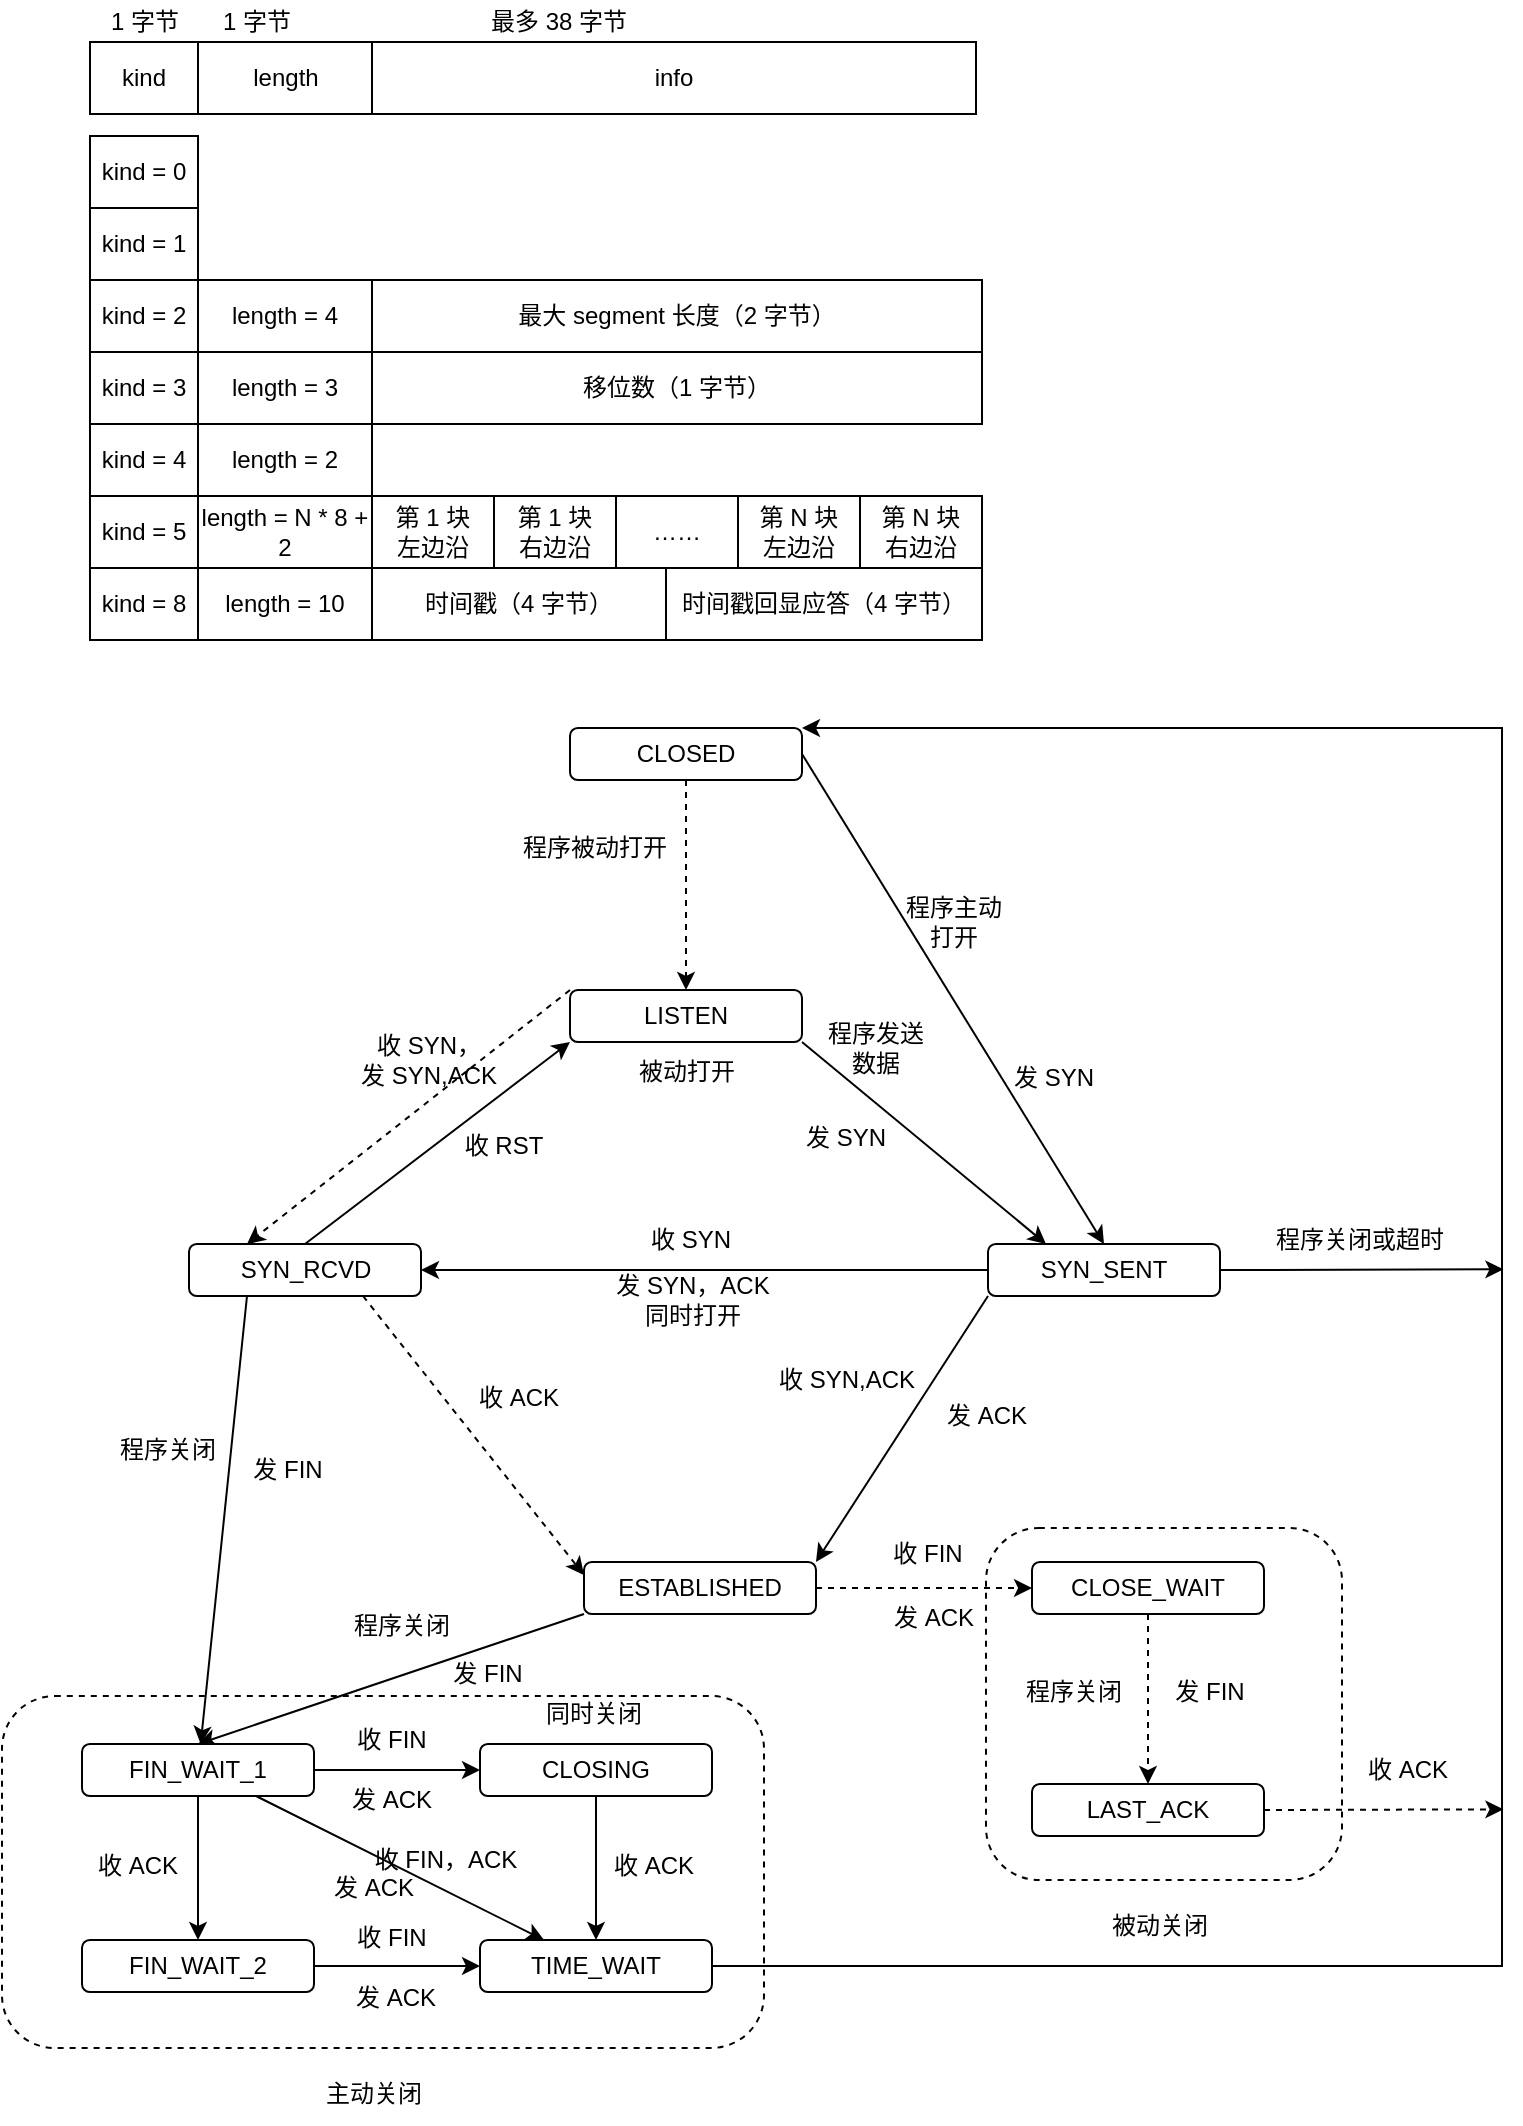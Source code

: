<mxfile version="16.4.0" type="device"><diagram id="us9ta6ewrZW4oKf-LVa1" name="第 1 页"><mxGraphModel dx="1238" dy="762" grid="0" gridSize="10" guides="1" tooltips="1" connect="1" arrows="1" fold="1" page="1" pageScale="1" pageWidth="827" pageHeight="1169" math="0" shadow="0"><root><mxCell id="0"/><mxCell id="1" parent="0"/><mxCell id="0qwEet7jUECb7b2UpHcd-112" value="" style="rounded=1;whiteSpace=wrap;html=1;dashed=1;" vertex="1" parent="1"><mxGeometry x="521" y="791" width="178" height="176" as="geometry"/></mxCell><mxCell id="0qwEet7jUECb7b2UpHcd-110" value="" style="rounded=1;whiteSpace=wrap;html=1;dashed=1;" vertex="1" parent="1"><mxGeometry x="29" y="875" width="381" height="176" as="geometry"/></mxCell><mxCell id="0qwEet7jUECb7b2UpHcd-1" value="kind" style="rounded=0;whiteSpace=wrap;html=1;" vertex="1" parent="1"><mxGeometry x="73" y="48" width="54" height="36" as="geometry"/></mxCell><mxCell id="0qwEet7jUECb7b2UpHcd-2" value="length" style="rounded=0;whiteSpace=wrap;html=1;" vertex="1" parent="1"><mxGeometry x="127" y="48" width="88" height="36" as="geometry"/></mxCell><mxCell id="0qwEet7jUECb7b2UpHcd-3" value="info" style="rounded=0;whiteSpace=wrap;html=1;" vertex="1" parent="1"><mxGeometry x="214" y="48" width="302" height="36" as="geometry"/></mxCell><mxCell id="0qwEet7jUECb7b2UpHcd-4" value="1 字节" style="text;html=1;strokeColor=none;fillColor=none;align=center;verticalAlign=middle;whiteSpace=wrap;rounded=0;" vertex="1" parent="1"><mxGeometry x="77.5" y="27" width="45" height="21" as="geometry"/></mxCell><mxCell id="0qwEet7jUECb7b2UpHcd-5" value="1 字节" style="text;html=1;strokeColor=none;fillColor=none;align=center;verticalAlign=middle;whiteSpace=wrap;rounded=0;" vertex="1" parent="1"><mxGeometry x="133.5" y="27" width="45" height="21" as="geometry"/></mxCell><mxCell id="0qwEet7jUECb7b2UpHcd-6" value="最多 38 字节" style="text;html=1;strokeColor=none;fillColor=none;align=center;verticalAlign=middle;whiteSpace=wrap;rounded=0;" vertex="1" parent="1"><mxGeometry x="268" y="27" width="79" height="21" as="geometry"/></mxCell><mxCell id="0qwEet7jUECb7b2UpHcd-7" value="kind = 1" style="rounded=0;whiteSpace=wrap;html=1;" vertex="1" parent="1"><mxGeometry x="73" y="131" width="54" height="36" as="geometry"/></mxCell><mxCell id="0qwEet7jUECb7b2UpHcd-13" value="kind = 2" style="rounded=0;whiteSpace=wrap;html=1;" vertex="1" parent="1"><mxGeometry x="73" y="167" width="54" height="36" as="geometry"/></mxCell><mxCell id="0qwEet7jUECb7b2UpHcd-14" value="length = 4" style="rounded=0;whiteSpace=wrap;html=1;" vertex="1" parent="1"><mxGeometry x="127" y="167" width="87" height="36" as="geometry"/></mxCell><mxCell id="0qwEet7jUECb7b2UpHcd-16" value="kind = 3" style="rounded=0;whiteSpace=wrap;html=1;" vertex="1" parent="1"><mxGeometry x="73" y="203" width="54" height="36" as="geometry"/></mxCell><mxCell id="0qwEet7jUECb7b2UpHcd-17" value="length = 3" style="rounded=0;whiteSpace=wrap;html=1;" vertex="1" parent="1"><mxGeometry x="127" y="203" width="87" height="36" as="geometry"/></mxCell><mxCell id="0qwEet7jUECb7b2UpHcd-19" value="kind = 4" style="rounded=0;whiteSpace=wrap;html=1;" vertex="1" parent="1"><mxGeometry x="73" y="239" width="54" height="36" as="geometry"/></mxCell><mxCell id="0qwEet7jUECb7b2UpHcd-20" value="length = 2" style="rounded=0;whiteSpace=wrap;html=1;" vertex="1" parent="1"><mxGeometry x="127" y="239" width="87" height="36" as="geometry"/></mxCell><mxCell id="0qwEet7jUECb7b2UpHcd-22" value="kind = 5" style="rounded=0;whiteSpace=wrap;html=1;" vertex="1" parent="1"><mxGeometry x="73" y="275" width="54" height="36" as="geometry"/></mxCell><mxCell id="0qwEet7jUECb7b2UpHcd-23" value="length = N * 8 + 2" style="rounded=0;whiteSpace=wrap;html=1;" vertex="1" parent="1"><mxGeometry x="127" y="275" width="87" height="36" as="geometry"/></mxCell><mxCell id="0qwEet7jUECb7b2UpHcd-25" value="kind = 8" style="rounded=0;whiteSpace=wrap;html=1;" vertex="1" parent="1"><mxGeometry x="73" y="311" width="54" height="36" as="geometry"/></mxCell><mxCell id="0qwEet7jUECb7b2UpHcd-26" value="length = 10" style="rounded=0;whiteSpace=wrap;html=1;" vertex="1" parent="1"><mxGeometry x="127" y="311" width="87" height="36" as="geometry"/></mxCell><mxCell id="0qwEet7jUECb7b2UpHcd-32" value="最大 segment 长度（2 字节）" style="rounded=0;whiteSpace=wrap;html=1;" vertex="1" parent="1"><mxGeometry x="214" y="167" width="305" height="36" as="geometry"/></mxCell><mxCell id="0qwEet7jUECb7b2UpHcd-33" value="移位数（1 字节）" style="rounded=0;whiteSpace=wrap;html=1;" vertex="1" parent="1"><mxGeometry x="214" y="203" width="305" height="36" as="geometry"/></mxCell><mxCell id="0qwEet7jUECb7b2UpHcd-34" value="第 1 块&lt;br&gt;左边沿" style="rounded=0;whiteSpace=wrap;html=1;" vertex="1" parent="1"><mxGeometry x="214" y="275" width="61" height="36" as="geometry"/></mxCell><mxCell id="0qwEet7jUECb7b2UpHcd-35" value="第 1 块&lt;br&gt;右边沿" style="rounded=0;whiteSpace=wrap;html=1;" vertex="1" parent="1"><mxGeometry x="275" y="275" width="61" height="36" as="geometry"/></mxCell><mxCell id="0qwEet7jUECb7b2UpHcd-36" value="……" style="rounded=0;whiteSpace=wrap;html=1;" vertex="1" parent="1"><mxGeometry x="336" y="275" width="61" height="36" as="geometry"/></mxCell><mxCell id="0qwEet7jUECb7b2UpHcd-37" value="第 N 块&lt;br&gt;左边沿" style="rounded=0;whiteSpace=wrap;html=1;" vertex="1" parent="1"><mxGeometry x="397" y="275" width="61" height="36" as="geometry"/></mxCell><mxCell id="0qwEet7jUECb7b2UpHcd-38" value="第 N 块&lt;br&gt;右边沿" style="rounded=0;whiteSpace=wrap;html=1;" vertex="1" parent="1"><mxGeometry x="458" y="275" width="61" height="36" as="geometry"/></mxCell><mxCell id="0qwEet7jUECb7b2UpHcd-39" value="kind = 0" style="rounded=0;whiteSpace=wrap;html=1;" vertex="1" parent="1"><mxGeometry x="73" y="95" width="54" height="36" as="geometry"/></mxCell><mxCell id="0qwEet7jUECb7b2UpHcd-40" value="时间戳（4 字节）" style="rounded=0;whiteSpace=wrap;html=1;" vertex="1" parent="1"><mxGeometry x="214" y="311" width="147" height="36" as="geometry"/></mxCell><mxCell id="0qwEet7jUECb7b2UpHcd-41" value="时间戳回显应答（4 字节）" style="rounded=0;whiteSpace=wrap;html=1;" vertex="1" parent="1"><mxGeometry x="361" y="311" width="158" height="36" as="geometry"/></mxCell><mxCell id="0qwEet7jUECb7b2UpHcd-53" style="edgeStyle=none;rounded=0;orthogonalLoop=1;jettySize=auto;html=1;exitX=1;exitY=0.5;exitDx=0;exitDy=0;entryX=0.5;entryY=0;entryDx=0;entryDy=0;" edge="1" parent="1" source="0qwEet7jUECb7b2UpHcd-42" target="0qwEet7jUECb7b2UpHcd-52"><mxGeometry relative="1" as="geometry"/></mxCell><mxCell id="0qwEet7jUECb7b2UpHcd-114" style="edgeStyle=none;rounded=0;orthogonalLoop=1;jettySize=auto;html=1;exitX=0.5;exitY=1;exitDx=0;exitDy=0;dashed=1;" edge="1" parent="1" source="0qwEet7jUECb7b2UpHcd-42" target="0qwEet7jUECb7b2UpHcd-43"><mxGeometry relative="1" as="geometry"/></mxCell><mxCell id="0qwEet7jUECb7b2UpHcd-42" value="CLOSED" style="rounded=1;whiteSpace=wrap;html=1;" vertex="1" parent="1"><mxGeometry x="313" y="391" width="116" height="26" as="geometry"/></mxCell><mxCell id="0qwEet7jUECb7b2UpHcd-50" style="edgeStyle=none;rounded=0;orthogonalLoop=1;jettySize=auto;html=1;exitX=0;exitY=0;exitDx=0;exitDy=0;entryX=0.25;entryY=0;entryDx=0;entryDy=0;dashed=1;" edge="1" parent="1" source="0qwEet7jUECb7b2UpHcd-43" target="0qwEet7jUECb7b2UpHcd-47"><mxGeometry relative="1" as="geometry"/></mxCell><mxCell id="0qwEet7jUECb7b2UpHcd-59" style="edgeStyle=none;rounded=0;orthogonalLoop=1;jettySize=auto;html=1;exitX=1;exitY=1;exitDx=0;exitDy=0;entryX=0.25;entryY=0;entryDx=0;entryDy=0;" edge="1" parent="1" source="0qwEet7jUECb7b2UpHcd-43" target="0qwEet7jUECb7b2UpHcd-52"><mxGeometry relative="1" as="geometry"/></mxCell><mxCell id="0qwEet7jUECb7b2UpHcd-43" value="LISTEN" style="rounded=1;whiteSpace=wrap;html=1;" vertex="1" parent="1"><mxGeometry x="313" y="522" width="116" height="26" as="geometry"/></mxCell><mxCell id="0qwEet7jUECb7b2UpHcd-46" value="被动打开" style="text;html=1;strokeColor=none;fillColor=none;align=center;verticalAlign=middle;whiteSpace=wrap;rounded=0;" vertex="1" parent="1"><mxGeometry x="327.5" y="548" width="87" height="30" as="geometry"/></mxCell><mxCell id="0qwEet7jUECb7b2UpHcd-48" style="rounded=0;orthogonalLoop=1;jettySize=auto;html=1;exitX=0.5;exitY=0;exitDx=0;exitDy=0;entryX=0;entryY=1;entryDx=0;entryDy=0;" edge="1" parent="1" source="0qwEet7jUECb7b2UpHcd-47" target="0qwEet7jUECb7b2UpHcd-43"><mxGeometry relative="1" as="geometry"/></mxCell><mxCell id="0qwEet7jUECb7b2UpHcd-73" style="edgeStyle=none;rounded=0;orthogonalLoop=1;jettySize=auto;html=1;exitX=0.75;exitY=1;exitDx=0;exitDy=0;entryX=0;entryY=0.25;entryDx=0;entryDy=0;dashed=1;" edge="1" parent="1" source="0qwEet7jUECb7b2UpHcd-47" target="0qwEet7jUECb7b2UpHcd-72"><mxGeometry relative="1" as="geometry"/></mxCell><mxCell id="0qwEet7jUECb7b2UpHcd-107" style="edgeStyle=none;rounded=0;orthogonalLoop=1;jettySize=auto;html=1;exitX=0.25;exitY=1;exitDx=0;exitDy=0;" edge="1" parent="1" source="0qwEet7jUECb7b2UpHcd-47" target="0qwEet7jUECb7b2UpHcd-86"><mxGeometry relative="1" as="geometry"/></mxCell><mxCell id="0qwEet7jUECb7b2UpHcd-47" value="SYN_RCVD" style="rounded=1;whiteSpace=wrap;html=1;" vertex="1" parent="1"><mxGeometry x="122.5" y="649" width="116" height="26" as="geometry"/></mxCell><mxCell id="0qwEet7jUECb7b2UpHcd-49" value="收 RST" style="text;html=1;strokeColor=none;fillColor=none;align=center;verticalAlign=middle;whiteSpace=wrap;rounded=0;" vertex="1" parent="1"><mxGeometry x="249.5" y="585" width="60" height="30" as="geometry"/></mxCell><mxCell id="0qwEet7jUECb7b2UpHcd-51" value="收 SYN，&lt;br&gt;发 SYN,ACK" style="text;html=1;strokeColor=none;fillColor=none;align=center;verticalAlign=middle;whiteSpace=wrap;rounded=0;" vertex="1" parent="1"><mxGeometry x="202" y="542" width="81" height="30" as="geometry"/></mxCell><mxCell id="0qwEet7jUECb7b2UpHcd-69" style="edgeStyle=none;rounded=0;orthogonalLoop=1;jettySize=auto;html=1;exitX=0;exitY=0.5;exitDx=0;exitDy=0;entryX=1;entryY=0.5;entryDx=0;entryDy=0;" edge="1" parent="1" source="0qwEet7jUECb7b2UpHcd-52" target="0qwEet7jUECb7b2UpHcd-47"><mxGeometry relative="1" as="geometry"/></mxCell><mxCell id="0qwEet7jUECb7b2UpHcd-75" style="edgeStyle=none;rounded=0;orthogonalLoop=1;jettySize=auto;html=1;exitX=0;exitY=1;exitDx=0;exitDy=0;entryX=1;entryY=0;entryDx=0;entryDy=0;" edge="1" parent="1" source="0qwEet7jUECb7b2UpHcd-52" target="0qwEet7jUECb7b2UpHcd-72"><mxGeometry relative="1" as="geometry"/></mxCell><mxCell id="0qwEet7jUECb7b2UpHcd-119" style="edgeStyle=none;rounded=0;orthogonalLoop=1;jettySize=auto;html=1;exitX=1;exitY=0.5;exitDx=0;exitDy=0;" edge="1" parent="1" source="0qwEet7jUECb7b2UpHcd-52"><mxGeometry relative="1" as="geometry"><mxPoint x="779.702" y="661.667" as="targetPoint"/></mxGeometry></mxCell><mxCell id="0qwEet7jUECb7b2UpHcd-52" value="SYN_SENT" style="rounded=1;whiteSpace=wrap;html=1;" vertex="1" parent="1"><mxGeometry x="522" y="649" width="116" height="26" as="geometry"/></mxCell><mxCell id="0qwEet7jUECb7b2UpHcd-54" value="程序主动打开" style="text;html=1;strokeColor=none;fillColor=none;align=center;verticalAlign=middle;whiteSpace=wrap;rounded=0;" vertex="1" parent="1"><mxGeometry x="475" y="473" width="60" height="30" as="geometry"/></mxCell><mxCell id="0qwEet7jUECb7b2UpHcd-55" value="发 SYN" style="text;html=1;strokeColor=none;fillColor=none;align=center;verticalAlign=middle;whiteSpace=wrap;rounded=0;" vertex="1" parent="1"><mxGeometry x="525" y="551" width="60" height="30" as="geometry"/></mxCell><mxCell id="0qwEet7jUECb7b2UpHcd-60" value="程序发送数据" style="text;html=1;strokeColor=none;fillColor=none;align=center;verticalAlign=middle;whiteSpace=wrap;rounded=0;" vertex="1" parent="1"><mxGeometry x="436" y="536" width="60" height="30" as="geometry"/></mxCell><mxCell id="0qwEet7jUECb7b2UpHcd-62" value="发 SYN" style="text;html=1;strokeColor=none;fillColor=none;align=center;verticalAlign=middle;whiteSpace=wrap;rounded=0;" vertex="1" parent="1"><mxGeometry x="421" y="581" width="60" height="30" as="geometry"/></mxCell><mxCell id="0qwEet7jUECb7b2UpHcd-45" value="程序被动打开" style="text;html=1;strokeColor=none;fillColor=none;align=center;verticalAlign=middle;whiteSpace=wrap;rounded=0;" vertex="1" parent="1"><mxGeometry x="281.5" y="436" width="87" height="30" as="geometry"/></mxCell><mxCell id="0qwEet7jUECb7b2UpHcd-70" value="收 SYN" style="text;html=1;strokeColor=none;fillColor=none;align=center;verticalAlign=middle;whiteSpace=wrap;rounded=0;" vertex="1" parent="1"><mxGeometry x="336" y="632" width="75" height="30" as="geometry"/></mxCell><mxCell id="0qwEet7jUECb7b2UpHcd-71" value="发 SYN，ACK&lt;br&gt;同时打开" style="text;html=1;strokeColor=none;fillColor=none;align=center;verticalAlign=middle;whiteSpace=wrap;rounded=0;" vertex="1" parent="1"><mxGeometry x="295" y="662" width="159" height="30" as="geometry"/></mxCell><mxCell id="0qwEet7jUECb7b2UpHcd-80" style="edgeStyle=none;rounded=0;orthogonalLoop=1;jettySize=auto;html=1;exitX=1;exitY=0.5;exitDx=0;exitDy=0;entryX=0;entryY=0.5;entryDx=0;entryDy=0;dashed=1;" edge="1" parent="1" source="0qwEet7jUECb7b2UpHcd-72" target="0qwEet7jUECb7b2UpHcd-78"><mxGeometry relative="1" as="geometry"/></mxCell><mxCell id="0qwEet7jUECb7b2UpHcd-104" style="edgeStyle=none;rounded=0;orthogonalLoop=1;jettySize=auto;html=1;exitX=0;exitY=1;exitDx=0;exitDy=0;entryX=0.5;entryY=0;entryDx=0;entryDy=0;" edge="1" parent="1" source="0qwEet7jUECb7b2UpHcd-72" target="0qwEet7jUECb7b2UpHcd-86"><mxGeometry relative="1" as="geometry"/></mxCell><mxCell id="0qwEet7jUECb7b2UpHcd-72" value="ESTABLISHED" style="rounded=1;whiteSpace=wrap;html=1;" vertex="1" parent="1"><mxGeometry x="320" y="808" width="116" height="26" as="geometry"/></mxCell><mxCell id="0qwEet7jUECb7b2UpHcd-74" value="收 ACK" style="text;html=1;strokeColor=none;fillColor=none;align=center;verticalAlign=middle;whiteSpace=wrap;rounded=0;" vertex="1" parent="1"><mxGeometry x="249.5" y="711" width="75" height="30" as="geometry"/></mxCell><mxCell id="0qwEet7jUECb7b2UpHcd-76" value="收 SYN,ACK" style="text;html=1;strokeColor=none;fillColor=none;align=center;verticalAlign=middle;whiteSpace=wrap;rounded=0;" vertex="1" parent="1"><mxGeometry x="404.5" y="702" width="93" height="30" as="geometry"/></mxCell><mxCell id="0qwEet7jUECb7b2UpHcd-77" value="发 ACK" style="text;html=1;strokeColor=none;fillColor=none;align=center;verticalAlign=middle;whiteSpace=wrap;rounded=0;" vertex="1" parent="1"><mxGeometry x="484" y="720" width="75" height="30" as="geometry"/></mxCell><mxCell id="0qwEet7jUECb7b2UpHcd-81" style="edgeStyle=none;rounded=0;orthogonalLoop=1;jettySize=auto;html=1;exitX=0.5;exitY=1;exitDx=0;exitDy=0;entryX=0.5;entryY=0;entryDx=0;entryDy=0;dashed=1;" edge="1" parent="1" source="0qwEet7jUECb7b2UpHcd-78" target="0qwEet7jUECb7b2UpHcd-79"><mxGeometry relative="1" as="geometry"/></mxCell><mxCell id="0qwEet7jUECb7b2UpHcd-78" value="CLOSE_WAIT" style="rounded=1;whiteSpace=wrap;html=1;" vertex="1" parent="1"><mxGeometry x="544" y="808" width="116" height="26" as="geometry"/></mxCell><mxCell id="0qwEet7jUECb7b2UpHcd-117" style="edgeStyle=none;rounded=0;orthogonalLoop=1;jettySize=auto;html=1;exitX=1;exitY=0.5;exitDx=0;exitDy=0;dashed=1;" edge="1" parent="1" source="0qwEet7jUECb7b2UpHcd-79"><mxGeometry relative="1" as="geometry"><mxPoint x="779.702" y="931.667" as="targetPoint"/></mxGeometry></mxCell><mxCell id="0qwEet7jUECb7b2UpHcd-79" value="LAST_ACK" style="rounded=1;whiteSpace=wrap;html=1;" vertex="1" parent="1"><mxGeometry x="544" y="919" width="116" height="26" as="geometry"/></mxCell><mxCell id="0qwEet7jUECb7b2UpHcd-82" value="收 FIN" style="text;html=1;strokeColor=none;fillColor=none;align=center;verticalAlign=middle;whiteSpace=wrap;rounded=0;" vertex="1" parent="1"><mxGeometry x="462" y="789" width="60" height="30" as="geometry"/></mxCell><mxCell id="0qwEet7jUECb7b2UpHcd-83" value="发 ACK" style="text;html=1;strokeColor=none;fillColor=none;align=center;verticalAlign=middle;whiteSpace=wrap;rounded=0;" vertex="1" parent="1"><mxGeometry x="465" y="821" width="60" height="30" as="geometry"/></mxCell><mxCell id="0qwEet7jUECb7b2UpHcd-84" value="程序关闭" style="text;html=1;strokeColor=none;fillColor=none;align=center;verticalAlign=middle;whiteSpace=wrap;rounded=0;" vertex="1" parent="1"><mxGeometry x="535" y="858" width="60" height="30" as="geometry"/></mxCell><mxCell id="0qwEet7jUECb7b2UpHcd-85" value="发 FIN" style="text;html=1;strokeColor=none;fillColor=none;align=center;verticalAlign=middle;whiteSpace=wrap;rounded=0;" vertex="1" parent="1"><mxGeometry x="603" y="858" width="60" height="30" as="geometry"/></mxCell><mxCell id="0qwEet7jUECb7b2UpHcd-90" style="edgeStyle=none;rounded=0;orthogonalLoop=1;jettySize=auto;html=1;exitX=1;exitY=0.5;exitDx=0;exitDy=0;entryX=0;entryY=0.5;entryDx=0;entryDy=0;" edge="1" parent="1" source="0qwEet7jUECb7b2UpHcd-86" target="0qwEet7jUECb7b2UpHcd-88"><mxGeometry relative="1" as="geometry"/></mxCell><mxCell id="0qwEet7jUECb7b2UpHcd-99" style="edgeStyle=none;rounded=0;orthogonalLoop=1;jettySize=auto;html=1;exitX=0.75;exitY=1;exitDx=0;exitDy=0;" edge="1" parent="1" source="0qwEet7jUECb7b2UpHcd-86" target="0qwEet7jUECb7b2UpHcd-89"><mxGeometry relative="1" as="geometry"/></mxCell><mxCell id="0qwEet7jUECb7b2UpHcd-102" style="edgeStyle=none;rounded=0;orthogonalLoop=1;jettySize=auto;html=1;exitX=0.5;exitY=1;exitDx=0;exitDy=0;" edge="1" parent="1" source="0qwEet7jUECb7b2UpHcd-86" target="0qwEet7jUECb7b2UpHcd-87"><mxGeometry relative="1" as="geometry"/></mxCell><mxCell id="0qwEet7jUECb7b2UpHcd-86" value="FIN_WAIT_1" style="rounded=1;whiteSpace=wrap;html=1;" vertex="1" parent="1"><mxGeometry x="69" y="899" width="116" height="26" as="geometry"/></mxCell><mxCell id="0qwEet7jUECb7b2UpHcd-96" style="edgeStyle=none;rounded=0;orthogonalLoop=1;jettySize=auto;html=1;exitX=1;exitY=0.5;exitDx=0;exitDy=0;entryX=0;entryY=0.5;entryDx=0;entryDy=0;" edge="1" parent="1" source="0qwEet7jUECb7b2UpHcd-87" target="0qwEet7jUECb7b2UpHcd-89"><mxGeometry relative="1" as="geometry"/></mxCell><mxCell id="0qwEet7jUECb7b2UpHcd-87" value="FIN_WAIT_2" style="rounded=1;whiteSpace=wrap;html=1;" vertex="1" parent="1"><mxGeometry x="69" y="997" width="116" height="26" as="geometry"/></mxCell><mxCell id="0qwEet7jUECb7b2UpHcd-94" style="edgeStyle=none;rounded=0;orthogonalLoop=1;jettySize=auto;html=1;exitX=0.5;exitY=1;exitDx=0;exitDy=0;entryX=0.5;entryY=0;entryDx=0;entryDy=0;" edge="1" parent="1" source="0qwEet7jUECb7b2UpHcd-88" target="0qwEet7jUECb7b2UpHcd-89"><mxGeometry relative="1" as="geometry"/></mxCell><mxCell id="0qwEet7jUECb7b2UpHcd-88" value="CLOSING" style="rounded=1;whiteSpace=wrap;html=1;" vertex="1" parent="1"><mxGeometry x="268" y="899" width="116" height="26" as="geometry"/></mxCell><mxCell id="0qwEet7jUECb7b2UpHcd-116" style="edgeStyle=none;rounded=0;orthogonalLoop=1;jettySize=auto;html=1;exitX=1;exitY=0.5;exitDx=0;exitDy=0;entryX=1;entryY=0;entryDx=0;entryDy=0;" edge="1" parent="1" source="0qwEet7jUECb7b2UpHcd-89" target="0qwEet7jUECb7b2UpHcd-42"><mxGeometry relative="1" as="geometry"><Array as="points"><mxPoint x="779" y="1010"/><mxPoint x="779" y="391"/></Array></mxGeometry></mxCell><mxCell id="0qwEet7jUECb7b2UpHcd-89" value="TIME_WAIT" style="rounded=1;whiteSpace=wrap;html=1;" vertex="1" parent="1"><mxGeometry x="268" y="997" width="116" height="26" as="geometry"/></mxCell><mxCell id="0qwEet7jUECb7b2UpHcd-91" value="收 FIN" style="text;html=1;strokeColor=none;fillColor=none;align=center;verticalAlign=middle;whiteSpace=wrap;rounded=0;" vertex="1" parent="1"><mxGeometry x="194" y="882" width="60" height="30" as="geometry"/></mxCell><mxCell id="0qwEet7jUECb7b2UpHcd-92" value="发 ACK" style="text;html=1;strokeColor=none;fillColor=none;align=center;verticalAlign=middle;whiteSpace=wrap;rounded=0;" vertex="1" parent="1"><mxGeometry x="194" y="912" width="60" height="30" as="geometry"/></mxCell><mxCell id="0qwEet7jUECb7b2UpHcd-93" value="同时关闭" style="text;html=1;strokeColor=none;fillColor=none;align=center;verticalAlign=middle;whiteSpace=wrap;rounded=0;" vertex="1" parent="1"><mxGeometry x="295" y="869" width="60" height="30" as="geometry"/></mxCell><mxCell id="0qwEet7jUECb7b2UpHcd-95" value="收 ACK" style="text;html=1;strokeColor=none;fillColor=none;align=center;verticalAlign=middle;whiteSpace=wrap;rounded=0;" vertex="1" parent="1"><mxGeometry x="324.5" y="945" width="60" height="30" as="geometry"/></mxCell><mxCell id="0qwEet7jUECb7b2UpHcd-97" value="收 FIN" style="text;html=1;strokeColor=none;fillColor=none;align=center;verticalAlign=middle;whiteSpace=wrap;rounded=0;" vertex="1" parent="1"><mxGeometry x="194" y="981" width="60" height="30" as="geometry"/></mxCell><mxCell id="0qwEet7jUECb7b2UpHcd-98" value="发 ACK" style="text;html=1;strokeColor=none;fillColor=none;align=center;verticalAlign=middle;whiteSpace=wrap;rounded=0;" vertex="1" parent="1"><mxGeometry x="196" y="1011" width="60" height="30" as="geometry"/></mxCell><mxCell id="0qwEet7jUECb7b2UpHcd-100" value="收 FIN，ACK" style="text;html=1;strokeColor=none;fillColor=none;align=center;verticalAlign=middle;whiteSpace=wrap;rounded=0;" vertex="1" parent="1"><mxGeometry x="208" y="942" width="86" height="30" as="geometry"/></mxCell><mxCell id="0qwEet7jUECb7b2UpHcd-101" value="发 ACK" style="text;html=1;strokeColor=none;fillColor=none;align=center;verticalAlign=middle;whiteSpace=wrap;rounded=0;" vertex="1" parent="1"><mxGeometry x="185" y="956" width="60" height="30" as="geometry"/></mxCell><mxCell id="0qwEet7jUECb7b2UpHcd-103" value="收 ACK" style="text;html=1;strokeColor=none;fillColor=none;align=center;verticalAlign=middle;whiteSpace=wrap;rounded=0;" vertex="1" parent="1"><mxGeometry x="67" y="945" width="60" height="30" as="geometry"/></mxCell><mxCell id="0qwEet7jUECb7b2UpHcd-105" value="程序关闭" style="text;html=1;strokeColor=none;fillColor=none;align=center;verticalAlign=middle;whiteSpace=wrap;rounded=0;" vertex="1" parent="1"><mxGeometry x="199" y="825" width="60" height="30" as="geometry"/></mxCell><mxCell id="0qwEet7jUECb7b2UpHcd-106" value="发 FIN" style="text;html=1;strokeColor=none;fillColor=none;align=center;verticalAlign=middle;whiteSpace=wrap;rounded=0;" vertex="1" parent="1"><mxGeometry x="242" y="849" width="60" height="30" as="geometry"/></mxCell><mxCell id="0qwEet7jUECb7b2UpHcd-108" value="程序关闭" style="text;html=1;strokeColor=none;fillColor=none;align=center;verticalAlign=middle;whiteSpace=wrap;rounded=0;" vertex="1" parent="1"><mxGeometry x="82" y="737" width="60" height="30" as="geometry"/></mxCell><mxCell id="0qwEet7jUECb7b2UpHcd-109" value="发 FIN" style="text;html=1;strokeColor=none;fillColor=none;align=center;verticalAlign=middle;whiteSpace=wrap;rounded=0;" vertex="1" parent="1"><mxGeometry x="142" y="747" width="60" height="30" as="geometry"/></mxCell><mxCell id="0qwEet7jUECb7b2UpHcd-111" value="主动关闭" style="text;html=1;strokeColor=none;fillColor=none;align=center;verticalAlign=middle;whiteSpace=wrap;rounded=0;dashed=1;" vertex="1" parent="1"><mxGeometry x="185" y="1059" width="60" height="30" as="geometry"/></mxCell><mxCell id="0qwEet7jUECb7b2UpHcd-113" value="被动关闭" style="text;html=1;strokeColor=none;fillColor=none;align=center;verticalAlign=middle;whiteSpace=wrap;rounded=0;dashed=1;" vertex="1" parent="1"><mxGeometry x="578" y="975" width="60" height="30" as="geometry"/></mxCell><mxCell id="0qwEet7jUECb7b2UpHcd-118" value="收 ACK" style="text;html=1;strokeColor=none;fillColor=none;align=center;verticalAlign=middle;whiteSpace=wrap;rounded=0;dashed=1;" vertex="1" parent="1"><mxGeometry x="702" y="897" width="60" height="30" as="geometry"/></mxCell><mxCell id="0qwEet7jUECb7b2UpHcd-120" value="程序关闭或超时" style="text;html=1;strokeColor=none;fillColor=none;align=center;verticalAlign=middle;whiteSpace=wrap;rounded=0;dashed=1;" vertex="1" parent="1"><mxGeometry x="660" y="632" width="96" height="30" as="geometry"/></mxCell></root></mxGraphModel></diagram></mxfile>